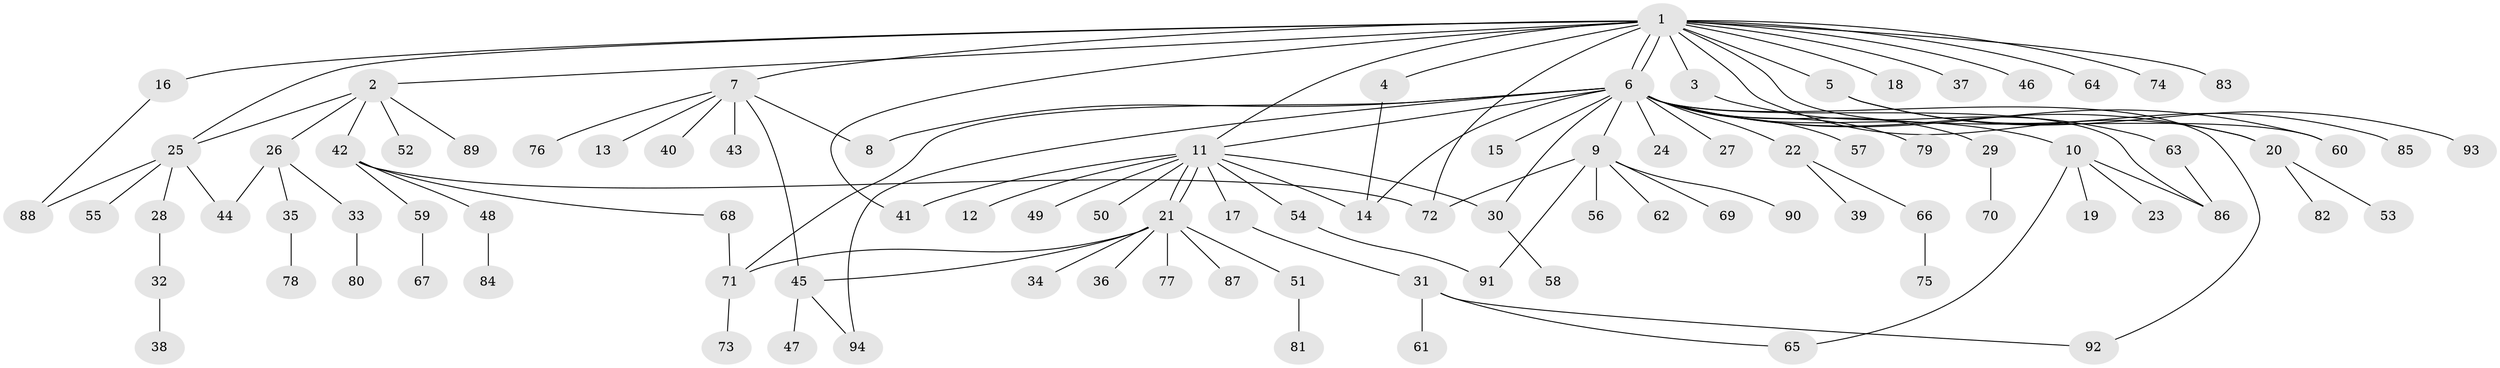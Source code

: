 // Generated by graph-tools (version 1.1) at 2025/49/03/09/25 03:49:56]
// undirected, 94 vertices, 117 edges
graph export_dot {
graph [start="1"]
  node [color=gray90,style=filled];
  1;
  2;
  3;
  4;
  5;
  6;
  7;
  8;
  9;
  10;
  11;
  12;
  13;
  14;
  15;
  16;
  17;
  18;
  19;
  20;
  21;
  22;
  23;
  24;
  25;
  26;
  27;
  28;
  29;
  30;
  31;
  32;
  33;
  34;
  35;
  36;
  37;
  38;
  39;
  40;
  41;
  42;
  43;
  44;
  45;
  46;
  47;
  48;
  49;
  50;
  51;
  52;
  53;
  54;
  55;
  56;
  57;
  58;
  59;
  60;
  61;
  62;
  63;
  64;
  65;
  66;
  67;
  68;
  69;
  70;
  71;
  72;
  73;
  74;
  75;
  76;
  77;
  78;
  79;
  80;
  81;
  82;
  83;
  84;
  85;
  86;
  87;
  88;
  89;
  90;
  91;
  92;
  93;
  94;
  1 -- 2;
  1 -- 3;
  1 -- 4;
  1 -- 5;
  1 -- 6;
  1 -- 6;
  1 -- 7;
  1 -- 11;
  1 -- 16;
  1 -- 18;
  1 -- 20;
  1 -- 25;
  1 -- 37;
  1 -- 41;
  1 -- 46;
  1 -- 60;
  1 -- 64;
  1 -- 72;
  1 -- 74;
  1 -- 83;
  2 -- 25;
  2 -- 26;
  2 -- 42;
  2 -- 52;
  2 -- 89;
  3 -- 63;
  4 -- 14;
  5 -- 85;
  5 -- 93;
  6 -- 8;
  6 -- 9;
  6 -- 10;
  6 -- 11;
  6 -- 14;
  6 -- 15;
  6 -- 20;
  6 -- 22;
  6 -- 24;
  6 -- 27;
  6 -- 29;
  6 -- 30;
  6 -- 57;
  6 -- 60;
  6 -- 71;
  6 -- 79;
  6 -- 86;
  6 -- 92;
  6 -- 94;
  7 -- 8;
  7 -- 13;
  7 -- 40;
  7 -- 43;
  7 -- 45;
  7 -- 76;
  9 -- 56;
  9 -- 62;
  9 -- 69;
  9 -- 72;
  9 -- 90;
  9 -- 91;
  10 -- 19;
  10 -- 23;
  10 -- 65;
  10 -- 86;
  11 -- 12;
  11 -- 14;
  11 -- 17;
  11 -- 21;
  11 -- 21;
  11 -- 30;
  11 -- 41;
  11 -- 49;
  11 -- 50;
  11 -- 54;
  16 -- 88;
  17 -- 31;
  20 -- 53;
  20 -- 82;
  21 -- 34;
  21 -- 36;
  21 -- 45;
  21 -- 51;
  21 -- 71;
  21 -- 77;
  21 -- 87;
  22 -- 39;
  22 -- 66;
  25 -- 28;
  25 -- 44;
  25 -- 55;
  25 -- 88;
  26 -- 33;
  26 -- 35;
  26 -- 44;
  28 -- 32;
  29 -- 70;
  30 -- 58;
  31 -- 61;
  31 -- 65;
  31 -- 92;
  32 -- 38;
  33 -- 80;
  35 -- 78;
  42 -- 48;
  42 -- 59;
  42 -- 68;
  42 -- 72;
  45 -- 47;
  45 -- 94;
  48 -- 84;
  51 -- 81;
  54 -- 91;
  59 -- 67;
  63 -- 86;
  66 -- 75;
  68 -- 71;
  71 -- 73;
}
